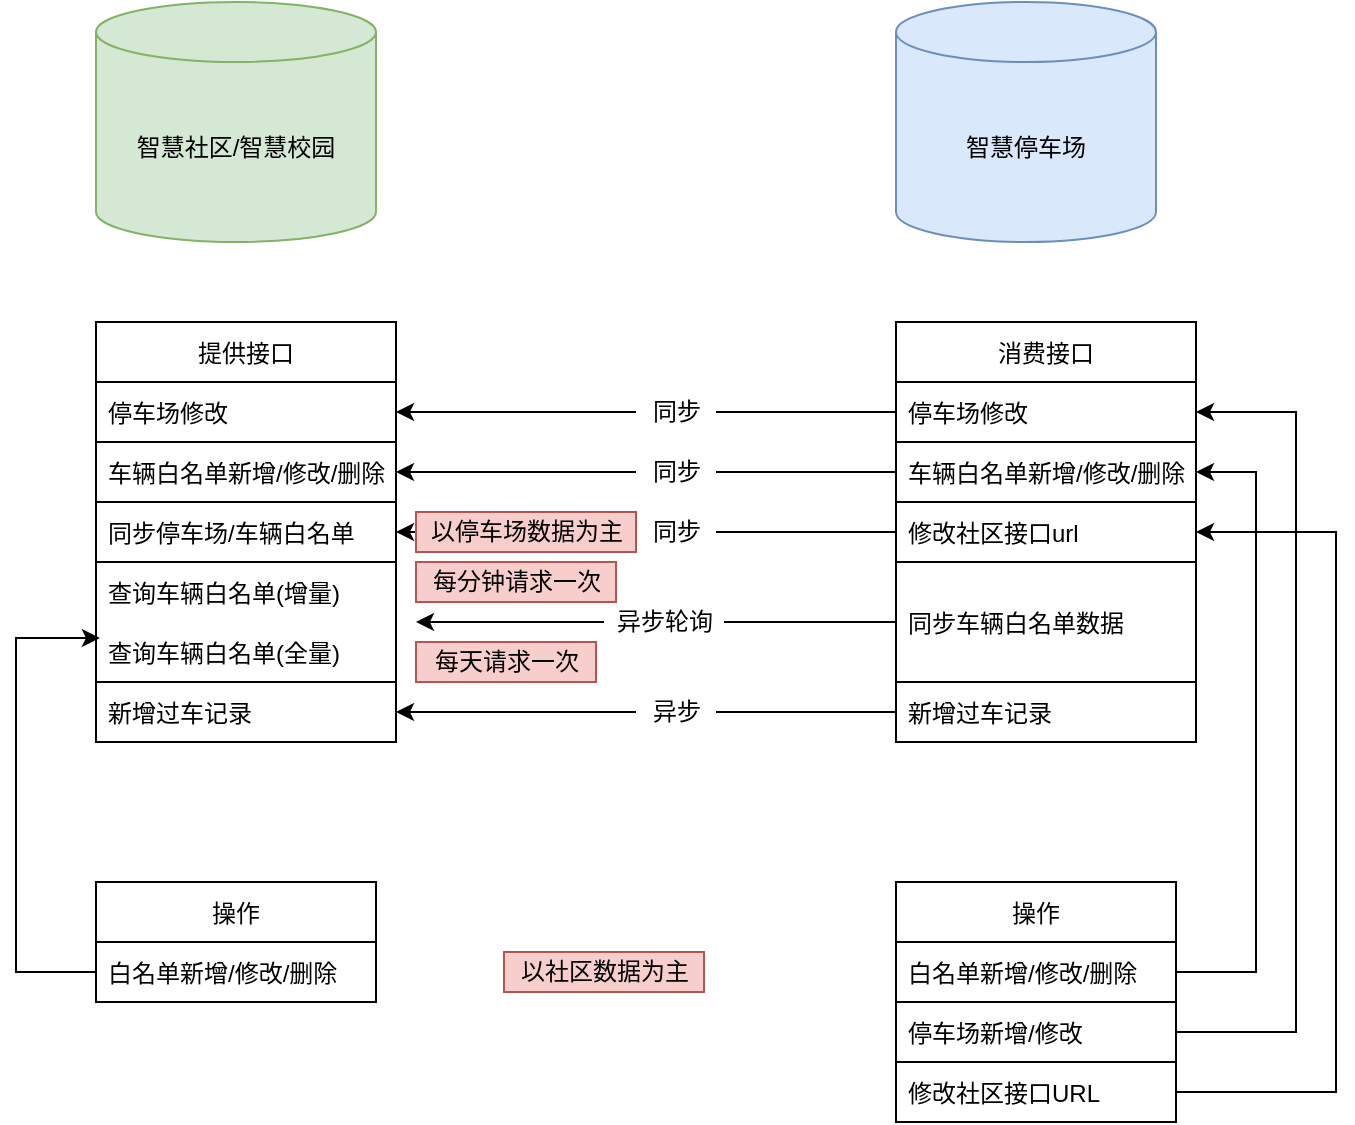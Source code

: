 <mxfile version="16.2.4" type="github">
  <diagram id="dkBk7fBYtChry3igKEyx" name="Page-1">
    <mxGraphModel dx="1422" dy="800" grid="1" gridSize="10" guides="1" tooltips="1" connect="1" arrows="1" fold="1" page="1" pageScale="1" pageWidth="827" pageHeight="1169" math="0" shadow="0">
      <root>
        <mxCell id="0" />
        <mxCell id="1" parent="0" />
        <mxCell id="d-ATXAiqCZRwMQbicWxe-3" value="智慧社区/智慧校园" style="shape=cylinder3;whiteSpace=wrap;html=1;boundedLbl=1;backgroundOutline=1;size=15;fillColor=#d5e8d4;strokeColor=#82b366;" parent="1" vertex="1">
          <mxGeometry x="160" y="200" width="140" height="120" as="geometry" />
        </mxCell>
        <mxCell id="d-ATXAiqCZRwMQbicWxe-4" value="智慧停车场" style="shape=cylinder3;whiteSpace=wrap;html=1;boundedLbl=1;backgroundOutline=1;size=15;fillColor=#dae8fc;strokeColor=#6c8ebf;" parent="1" vertex="1">
          <mxGeometry x="560" y="200" width="130" height="120" as="geometry" />
        </mxCell>
        <mxCell id="d-ATXAiqCZRwMQbicWxe-7" value="提供接口" style="swimlane;fontStyle=0;childLayout=stackLayout;horizontal=1;startSize=30;horizontalStack=0;resizeParent=1;resizeParentMax=0;resizeLast=0;collapsible=1;marginBottom=0;" parent="1" vertex="1">
          <mxGeometry x="160" y="360" width="150" height="210" as="geometry">
            <mxRectangle x="160" y="360" width="80" height="30" as="alternateBounds" />
          </mxGeometry>
        </mxCell>
        <mxCell id="d-ATXAiqCZRwMQbicWxe-8" value="停车场修改" style="text;strokeColor=default;fillColor=none;align=left;verticalAlign=middle;spacingLeft=4;spacingRight=4;overflow=hidden;points=[[0,0.5],[1,0.5]];portConstraint=eastwest;rotatable=0;" parent="d-ATXAiqCZRwMQbicWxe-7" vertex="1">
          <mxGeometry y="30" width="150" height="30" as="geometry" />
        </mxCell>
        <mxCell id="d-ATXAiqCZRwMQbicWxe-9" value="车辆白名单新增/修改/删除" style="text;strokeColor=default;fillColor=none;align=left;verticalAlign=middle;spacingLeft=4;spacingRight=4;overflow=hidden;points=[[0,0.5],[1,0.5]];portConstraint=eastwest;rotatable=0;" parent="d-ATXAiqCZRwMQbicWxe-7" vertex="1">
          <mxGeometry y="60" width="150" height="30" as="geometry" />
        </mxCell>
        <mxCell id="d-ATXAiqCZRwMQbicWxe-10" value="同步停车场/车辆白名单" style="text;strokeColor=none;fillColor=none;align=left;verticalAlign=middle;spacingLeft=4;spacingRight=4;overflow=hidden;points=[[0,0.5],[1,0.5]];portConstraint=eastwest;rotatable=0;" parent="d-ATXAiqCZRwMQbicWxe-7" vertex="1">
          <mxGeometry y="90" width="150" height="30" as="geometry" />
        </mxCell>
        <mxCell id="d-ATXAiqCZRwMQbicWxe-41" value="" style="group;strokeColor=default;" parent="d-ATXAiqCZRwMQbicWxe-7" vertex="1" connectable="0">
          <mxGeometry y="120" width="150" height="60" as="geometry" />
        </mxCell>
        <mxCell id="d-ATXAiqCZRwMQbicWxe-36" value="查询车辆白名单(增量)" style="text;strokeColor=none;fillColor=none;align=left;verticalAlign=middle;spacingLeft=4;spacingRight=4;overflow=hidden;points=[[0,0.5],[1,0.5]];portConstraint=eastwest;rotatable=0;" parent="d-ATXAiqCZRwMQbicWxe-41" vertex="1">
          <mxGeometry width="150" height="30" as="geometry" />
        </mxCell>
        <mxCell id="d-ATXAiqCZRwMQbicWxe-37" value="查询车辆白名单(全量)" style="text;strokeColor=none;fillColor=none;align=left;verticalAlign=middle;spacingLeft=4;spacingRight=4;overflow=hidden;points=[[0,0.5],[1,0.5]];portConstraint=eastwest;rotatable=0;" parent="d-ATXAiqCZRwMQbicWxe-41" vertex="1">
          <mxGeometry y="30" width="150" height="30" as="geometry" />
        </mxCell>
        <mxCell id="d-ATXAiqCZRwMQbicWxe-58" value="新增过车记录" style="text;strokeColor=none;fillColor=none;align=left;verticalAlign=middle;spacingLeft=4;spacingRight=4;overflow=hidden;points=[[0,0.5],[1,0.5]];portConstraint=eastwest;rotatable=0;" parent="d-ATXAiqCZRwMQbicWxe-7" vertex="1">
          <mxGeometry y="180" width="150" height="30" as="geometry" />
        </mxCell>
        <mxCell id="d-ATXAiqCZRwMQbicWxe-11" value="消费接口" style="swimlane;fontStyle=0;childLayout=stackLayout;horizontal=1;startSize=30;horizontalStack=0;resizeParent=1;resizeParentMax=0;resizeLast=0;collapsible=1;marginBottom=0;" parent="1" vertex="1">
          <mxGeometry x="560" y="360" width="150" height="210" as="geometry">
            <mxRectangle x="560" y="360" width="80" height="30" as="alternateBounds" />
          </mxGeometry>
        </mxCell>
        <mxCell id="d-ATXAiqCZRwMQbicWxe-12" value="停车场修改" style="text;strokeColor=default;fillColor=none;align=left;verticalAlign=middle;spacingLeft=4;spacingRight=4;overflow=hidden;points=[[0,0.5],[1,0.5]];portConstraint=eastwest;rotatable=0;" parent="d-ATXAiqCZRwMQbicWxe-11" vertex="1">
          <mxGeometry y="30" width="150" height="30" as="geometry" />
        </mxCell>
        <mxCell id="d-ATXAiqCZRwMQbicWxe-13" value="车辆白名单新增/修改/删除" style="text;strokeColor=default;fillColor=none;align=left;verticalAlign=middle;spacingLeft=4;spacingRight=4;overflow=hidden;points=[[0,0.5],[1,0.5]];portConstraint=eastwest;rotatable=0;" parent="d-ATXAiqCZRwMQbicWxe-11" vertex="1">
          <mxGeometry y="60" width="150" height="30" as="geometry" />
        </mxCell>
        <mxCell id="d-ATXAiqCZRwMQbicWxe-14" value="修改社区接口url" style="text;strokeColor=default;fillColor=none;align=left;verticalAlign=middle;spacingLeft=4;spacingRight=4;overflow=hidden;points=[[0,0.5],[1,0.5]];portConstraint=eastwest;rotatable=0;labelBackgroundColor=none;" parent="d-ATXAiqCZRwMQbicWxe-11" vertex="1">
          <mxGeometry y="90" width="150" height="30" as="geometry" />
        </mxCell>
        <mxCell id="d-ATXAiqCZRwMQbicWxe-38" value="同步车辆白名单数据" style="text;strokeColor=default;fillColor=none;align=left;verticalAlign=middle;spacingLeft=4;spacingRight=4;overflow=hidden;points=[[0,0.5],[1,0.5]];portConstraint=eastwest;rotatable=0;" parent="d-ATXAiqCZRwMQbicWxe-11" vertex="1">
          <mxGeometry y="120" width="150" height="60" as="geometry" />
        </mxCell>
        <mxCell id="d-ATXAiqCZRwMQbicWxe-59" value="新增过车记录" style="text;strokeColor=default;fillColor=none;align=left;verticalAlign=middle;spacingLeft=4;spacingRight=4;overflow=hidden;points=[[0,0.5],[1,0.5]];portConstraint=eastwest;rotatable=0;labelBackgroundColor=none;" parent="d-ATXAiqCZRwMQbicWxe-11" vertex="1">
          <mxGeometry y="180" width="150" height="30" as="geometry" />
        </mxCell>
        <mxCell id="d-ATXAiqCZRwMQbicWxe-16" style="edgeStyle=orthogonalEdgeStyle;rounded=0;orthogonalLoop=1;jettySize=auto;html=1;exitX=0;exitY=0.5;exitDx=0;exitDy=0;startArrow=none;" parent="1" source="d-ATXAiqCZRwMQbicWxe-20" target="d-ATXAiqCZRwMQbicWxe-8" edge="1">
          <mxGeometry relative="1" as="geometry" />
        </mxCell>
        <mxCell id="d-ATXAiqCZRwMQbicWxe-17" style="edgeStyle=orthogonalEdgeStyle;rounded=0;orthogonalLoop=1;jettySize=auto;html=1;exitX=0;exitY=0.5;exitDx=0;exitDy=0;startArrow=none;" parent="1" source="d-ATXAiqCZRwMQbicWxe-21" target="d-ATXAiqCZRwMQbicWxe-9" edge="1">
          <mxGeometry relative="1" as="geometry" />
        </mxCell>
        <mxCell id="d-ATXAiqCZRwMQbicWxe-19" style="edgeStyle=orthogonalEdgeStyle;rounded=0;orthogonalLoop=1;jettySize=auto;html=1;exitX=0;exitY=0.5;exitDx=0;exitDy=0;entryX=1;entryY=0.5;entryDx=0;entryDy=0;startArrow=none;" parent="1" source="d-ATXAiqCZRwMQbicWxe-64" target="d-ATXAiqCZRwMQbicWxe-10" edge="1">
          <mxGeometry relative="1" as="geometry" />
        </mxCell>
        <mxCell id="d-ATXAiqCZRwMQbicWxe-21" value="同步" style="text;html=1;align=center;verticalAlign=middle;resizable=0;points=[];autosize=1;strokeColor=none;fillColor=none;" parent="1" vertex="1">
          <mxGeometry x="430" y="425" width="40" height="20" as="geometry" />
        </mxCell>
        <mxCell id="d-ATXAiqCZRwMQbicWxe-22" value="" style="edgeStyle=orthogonalEdgeStyle;rounded=0;orthogonalLoop=1;jettySize=auto;html=1;exitX=0;exitY=0.5;exitDx=0;exitDy=0;endArrow=none;" parent="1" source="d-ATXAiqCZRwMQbicWxe-13" target="d-ATXAiqCZRwMQbicWxe-21" edge="1">
          <mxGeometry relative="1" as="geometry">
            <mxPoint x="560" y="435" as="sourcePoint" />
            <mxPoint x="330" y="435" as="targetPoint" />
          </mxGeometry>
        </mxCell>
        <mxCell id="d-ATXAiqCZRwMQbicWxe-20" value="同步" style="text;html=1;align=center;verticalAlign=middle;resizable=0;points=[];autosize=1;strokeColor=none;fillColor=none;" parent="1" vertex="1">
          <mxGeometry x="430" y="395" width="40" height="20" as="geometry" />
        </mxCell>
        <mxCell id="d-ATXAiqCZRwMQbicWxe-23" value="" style="edgeStyle=orthogonalEdgeStyle;rounded=0;orthogonalLoop=1;jettySize=auto;html=1;exitX=0;exitY=0.5;exitDx=0;exitDy=0;endArrow=none;" parent="1" source="d-ATXAiqCZRwMQbicWxe-12" target="d-ATXAiqCZRwMQbicWxe-20" edge="1">
          <mxGeometry relative="1" as="geometry">
            <mxPoint x="560" y="405" as="sourcePoint" />
            <mxPoint x="330" y="405" as="targetPoint" />
          </mxGeometry>
        </mxCell>
        <mxCell id="d-ATXAiqCZRwMQbicWxe-24" value="同步" style="text;html=1;align=center;verticalAlign=middle;resizable=0;points=[];autosize=1;strokeColor=none;fillColor=none;" parent="1" vertex="1">
          <mxGeometry x="430" y="455" width="40" height="20" as="geometry" />
        </mxCell>
        <mxCell id="d-ATXAiqCZRwMQbicWxe-25" value="" style="edgeStyle=orthogonalEdgeStyle;rounded=0;orthogonalLoop=1;jettySize=auto;html=1;exitX=0;exitY=0.5;exitDx=0;exitDy=0;entryX=1;entryY=0.5;entryDx=0;entryDy=0;endArrow=none;" parent="1" source="d-ATXAiqCZRwMQbicWxe-14" target="d-ATXAiqCZRwMQbicWxe-24" edge="1">
          <mxGeometry relative="1" as="geometry">
            <mxPoint x="560" y="465" as="sourcePoint" />
            <mxPoint x="330" y="465" as="targetPoint" />
          </mxGeometry>
        </mxCell>
        <mxCell id="d-ATXAiqCZRwMQbicWxe-45" style="edgeStyle=orthogonalEdgeStyle;rounded=0;orthogonalLoop=1;jettySize=auto;html=1;exitX=0;exitY=0.5;exitDx=0;exitDy=0;startArrow=none;" parent="1" source="d-ATXAiqCZRwMQbicWxe-44" edge="1">
          <mxGeometry relative="1" as="geometry">
            <mxPoint x="320" y="510" as="targetPoint" />
          </mxGeometry>
        </mxCell>
        <mxCell id="d-ATXAiqCZRwMQbicWxe-44" value="异步轮询" style="text;html=1;align=center;verticalAlign=middle;resizable=0;points=[];autosize=1;strokeColor=none;fillColor=none;" parent="1" vertex="1">
          <mxGeometry x="414" y="500" width="60" height="20" as="geometry" />
        </mxCell>
        <mxCell id="d-ATXAiqCZRwMQbicWxe-46" value="" style="edgeStyle=orthogonalEdgeStyle;rounded=0;orthogonalLoop=1;jettySize=auto;html=1;exitX=0;exitY=0.5;exitDx=0;exitDy=0;endArrow=none;" parent="1" source="d-ATXAiqCZRwMQbicWxe-38" target="d-ATXAiqCZRwMQbicWxe-44" edge="1">
          <mxGeometry relative="1" as="geometry">
            <mxPoint x="320" y="510" as="targetPoint" />
            <mxPoint x="560" y="510" as="sourcePoint" />
          </mxGeometry>
        </mxCell>
        <mxCell id="d-ATXAiqCZRwMQbicWxe-48" value="每分钟请求一次" style="text;html=1;align=center;verticalAlign=middle;resizable=0;points=[];autosize=1;strokeColor=#b85450;fillColor=#f8cecc;" parent="1" vertex="1">
          <mxGeometry x="320" y="480" width="100" height="20" as="geometry" />
        </mxCell>
        <mxCell id="d-ATXAiqCZRwMQbicWxe-49" value="每天请求一次" style="text;html=1;align=center;verticalAlign=middle;resizable=0;points=[];autosize=1;strokeColor=#b85450;fillColor=#f8cecc;" parent="1" vertex="1">
          <mxGeometry x="320" y="520" width="90" height="20" as="geometry" />
        </mxCell>
        <mxCell id="d-ATXAiqCZRwMQbicWxe-60" style="edgeStyle=orthogonalEdgeStyle;rounded=0;orthogonalLoop=1;jettySize=auto;html=1;exitX=0;exitY=0.5;exitDx=0;exitDy=0;fontColor=#FF0000;startArrow=none;" parent="1" source="d-ATXAiqCZRwMQbicWxe-61" target="d-ATXAiqCZRwMQbicWxe-58" edge="1">
          <mxGeometry relative="1" as="geometry" />
        </mxCell>
        <mxCell id="d-ATXAiqCZRwMQbicWxe-61" value="异步" style="text;html=1;align=center;verticalAlign=middle;resizable=0;points=[];autosize=1;strokeColor=none;fillColor=none;" parent="1" vertex="1">
          <mxGeometry x="430" y="545" width="40" height="20" as="geometry" />
        </mxCell>
        <mxCell id="d-ATXAiqCZRwMQbicWxe-62" value="" style="edgeStyle=orthogonalEdgeStyle;rounded=0;orthogonalLoop=1;jettySize=auto;html=1;exitX=0;exitY=0.5;exitDx=0;exitDy=0;fontColor=#FF0000;endArrow=none;" parent="1" source="d-ATXAiqCZRwMQbicWxe-59" target="d-ATXAiqCZRwMQbicWxe-61" edge="1">
          <mxGeometry relative="1" as="geometry">
            <mxPoint x="560" y="555" as="sourcePoint" />
            <mxPoint x="310" y="555" as="targetPoint" />
          </mxGeometry>
        </mxCell>
        <mxCell id="d-ATXAiqCZRwMQbicWxe-64" value="以停车场数据为主" style="text;html=1;align=center;verticalAlign=middle;resizable=0;points=[];autosize=1;strokeColor=#b85450;fillColor=#f8cecc;" parent="1" vertex="1">
          <mxGeometry x="320" y="455" width="110" height="20" as="geometry" />
        </mxCell>
        <mxCell id="d-ATXAiqCZRwMQbicWxe-65" value="" style="edgeStyle=orthogonalEdgeStyle;rounded=0;orthogonalLoop=1;jettySize=auto;html=1;exitX=0;exitY=0.5;exitDx=0;exitDy=0;entryX=1;entryY=0.5;entryDx=0;entryDy=0;startArrow=none;endArrow=none;" parent="1" source="d-ATXAiqCZRwMQbicWxe-24" target="d-ATXAiqCZRwMQbicWxe-64" edge="1">
          <mxGeometry relative="1" as="geometry">
            <mxPoint x="430" y="465" as="sourcePoint" />
            <mxPoint x="310" y="465" as="targetPoint" />
          </mxGeometry>
        </mxCell>
        <mxCell id="d-ATXAiqCZRwMQbicWxe-67" value="以社区数据为主" style="text;html=1;align=center;verticalAlign=middle;resizable=0;points=[];autosize=1;strokeColor=#b85450;fillColor=#f8cecc;" parent="1" vertex="1">
          <mxGeometry x="364" y="675" width="100" height="20" as="geometry" />
        </mxCell>
        <mxCell id="d-ATXAiqCZRwMQbicWxe-70" value="操作" style="swimlane;fontStyle=0;childLayout=stackLayout;horizontal=1;startSize=30;horizontalStack=0;resizeParent=1;resizeParentMax=0;resizeLast=0;collapsible=1;marginBottom=0;labelBackgroundColor=none;fontColor=#000000;strokeColor=default;" parent="1" vertex="1">
          <mxGeometry x="160" y="640" width="140" height="60" as="geometry" />
        </mxCell>
        <mxCell id="d-ATXAiqCZRwMQbicWxe-71" value="白名单新增/修改/删除" style="text;strokeColor=none;fillColor=none;align=left;verticalAlign=middle;spacingLeft=4;spacingRight=4;overflow=hidden;points=[[0,0.5],[1,0.5]];portConstraint=eastwest;rotatable=0;labelBackgroundColor=none;fontColor=#000000;" parent="d-ATXAiqCZRwMQbicWxe-70" vertex="1">
          <mxGeometry y="30" width="140" height="30" as="geometry" />
        </mxCell>
        <mxCell id="d-ATXAiqCZRwMQbicWxe-74" value="操作" style="swimlane;fontStyle=0;childLayout=stackLayout;horizontal=1;startSize=30;horizontalStack=0;resizeParent=1;resizeParentMax=0;resizeLast=0;collapsible=1;marginBottom=0;labelBackgroundColor=none;fontColor=#000000;strokeColor=default;" parent="1" vertex="1">
          <mxGeometry x="560" y="640" width="140" height="120" as="geometry" />
        </mxCell>
        <mxCell id="d-ATXAiqCZRwMQbicWxe-75" value="白名单新增/修改/删除" style="text;strokeColor=default;fillColor=none;align=left;verticalAlign=middle;spacingLeft=4;spacingRight=4;overflow=hidden;points=[[0,0.5],[1,0.5]];portConstraint=eastwest;rotatable=0;labelBackgroundColor=none;fontColor=#000000;" parent="d-ATXAiqCZRwMQbicWxe-74" vertex="1">
          <mxGeometry y="30" width="140" height="30" as="geometry" />
        </mxCell>
        <mxCell id="d-ATXAiqCZRwMQbicWxe-76" value="停车场新增/修改" style="text;strokeColor=default;fillColor=none;align=left;verticalAlign=middle;spacingLeft=4;spacingRight=4;overflow=hidden;points=[[0,0.5],[1,0.5]];portConstraint=eastwest;rotatable=0;labelBackgroundColor=none;fontColor=#000000;" parent="d-ATXAiqCZRwMQbicWxe-74" vertex="1">
          <mxGeometry y="60" width="140" height="30" as="geometry" />
        </mxCell>
        <mxCell id="BNzcDI2xxSdKJg1rB0T1-1" value="修改社区接口URL" style="text;strokeColor=none;fillColor=none;align=left;verticalAlign=middle;spacingLeft=4;spacingRight=4;overflow=hidden;points=[[0,0.5],[1,0.5]];portConstraint=eastwest;rotatable=0;labelBackgroundColor=none;fontColor=#000000;" parent="d-ATXAiqCZRwMQbicWxe-74" vertex="1">
          <mxGeometry y="90" width="140" height="30" as="geometry" />
        </mxCell>
        <mxCell id="d-ATXAiqCZRwMQbicWxe-79" style="edgeStyle=orthogonalEdgeStyle;rounded=0;orthogonalLoop=1;jettySize=auto;html=1;exitX=0;exitY=0.5;exitDx=0;exitDy=0;entryX=0.013;entryY=0.267;entryDx=0;entryDy=0;entryPerimeter=0;fontColor=#000000;" parent="1" source="d-ATXAiqCZRwMQbicWxe-71" target="d-ATXAiqCZRwMQbicWxe-37" edge="1">
          <mxGeometry relative="1" as="geometry">
            <Array as="points">
              <mxPoint x="120" y="685" />
              <mxPoint x="120" y="518" />
            </Array>
          </mxGeometry>
        </mxCell>
        <mxCell id="d-ATXAiqCZRwMQbicWxe-80" style="edgeStyle=orthogonalEdgeStyle;rounded=0;orthogonalLoop=1;jettySize=auto;html=1;exitX=1;exitY=0.5;exitDx=0;exitDy=0;entryX=1;entryY=0.5;entryDx=0;entryDy=0;fontColor=#000000;" parent="1" source="d-ATXAiqCZRwMQbicWxe-75" target="d-ATXAiqCZRwMQbicWxe-13" edge="1">
          <mxGeometry relative="1" as="geometry">
            <Array as="points">
              <mxPoint x="740" y="685" />
              <mxPoint x="740" y="435" />
            </Array>
          </mxGeometry>
        </mxCell>
        <mxCell id="d-ATXAiqCZRwMQbicWxe-81" style="edgeStyle=orthogonalEdgeStyle;rounded=0;orthogonalLoop=1;jettySize=auto;html=1;exitX=1;exitY=0.5;exitDx=0;exitDy=0;entryX=1;entryY=0.5;entryDx=0;entryDy=0;fontColor=#000000;" parent="1" source="d-ATXAiqCZRwMQbicWxe-76" target="d-ATXAiqCZRwMQbicWxe-12" edge="1">
          <mxGeometry relative="1" as="geometry">
            <Array as="points">
              <mxPoint x="760" y="715" />
              <mxPoint x="760" y="405" />
            </Array>
          </mxGeometry>
        </mxCell>
        <mxCell id="BNzcDI2xxSdKJg1rB0T1-2" style="edgeStyle=orthogonalEdgeStyle;rounded=0;orthogonalLoop=1;jettySize=auto;html=1;exitX=1;exitY=0.5;exitDx=0;exitDy=0;entryX=1;entryY=0.5;entryDx=0;entryDy=0;" parent="1" source="BNzcDI2xxSdKJg1rB0T1-1" target="d-ATXAiqCZRwMQbicWxe-14" edge="1">
          <mxGeometry relative="1" as="geometry">
            <Array as="points">
              <mxPoint x="780" y="745" />
              <mxPoint x="780" y="465" />
            </Array>
          </mxGeometry>
        </mxCell>
      </root>
    </mxGraphModel>
  </diagram>
</mxfile>
